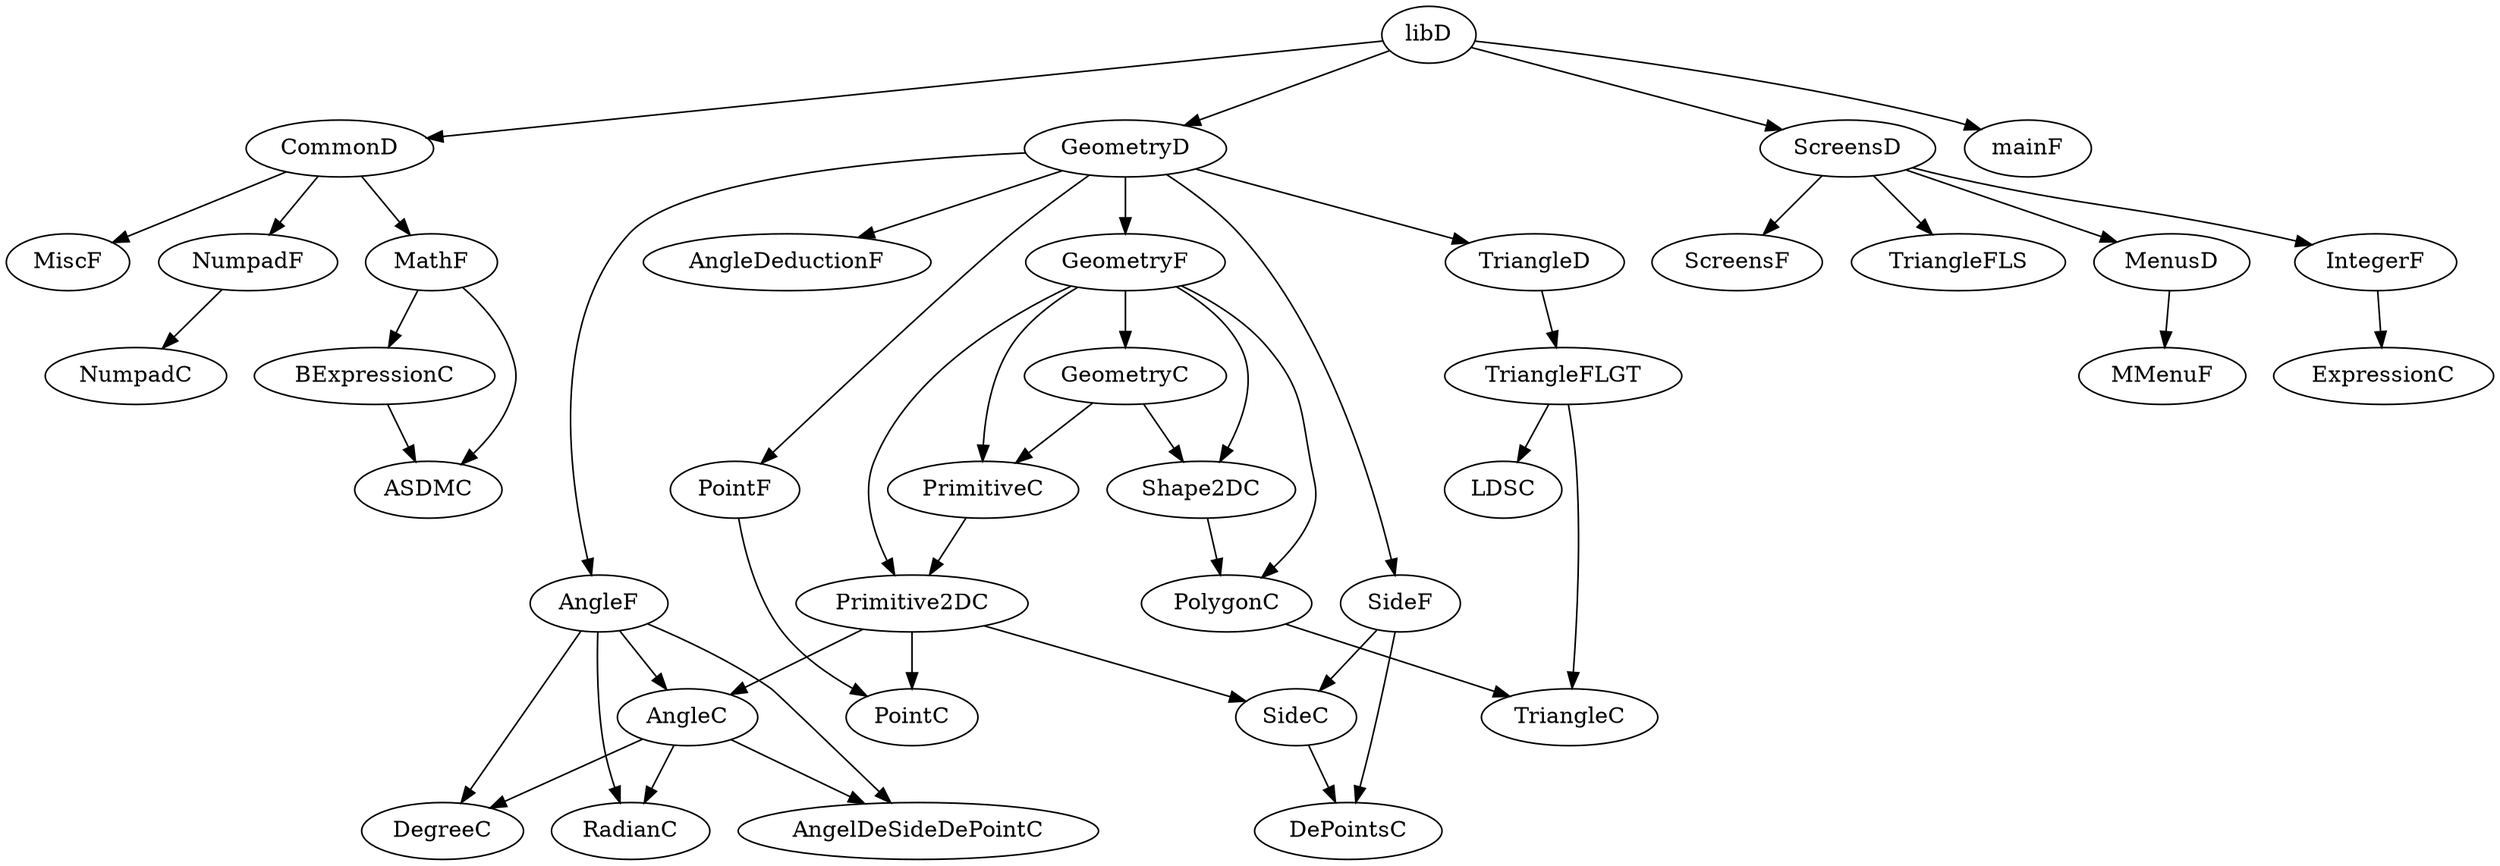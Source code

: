 digraph
{
	libD -> {CommonD, GeometryD, ScreensD, mainF};

	CommonD -> {MathF, MiscF, NumpadF};
	MathF -> {BExpressionC -> ASDMC};
	NumpadF -> NumpadC;

	GeometryD -> {TriangleD, AngleF, AngleDeductionF, GeometryF, PointF, SideF};
	AngleF -> {AngleC -> RadianC, DegreeC, AngelDeSideDePointC};
//	GeometryF -> {GeometryC -> {PrimitiveC -> Primitive2DC, Shape2DC -> PolygonC}}
	GeometryF -> {GeometryC, PrimitiveC, Primitive2DC, Shape2DC, PolygonC};
	GeometryC -> {PrimitiveC, Shape2DC};
	PrimitiveC -> Primitive2DC;
	Shape2DC -> PolygonC;

	PointF -> PointC;
	Primitive2DC -> {PointC, AngleC};
	Primitive2DC -> SideC -> DePointsC
	SideF -> {SideC, DePointsC};

	TriangleD -> TriangleFLGT -> {LDSC, TriangleC};
	PolygonC -> TriangleC

	ScreensD -> {IntegerF, ScreensF, TriangleFLS, MenusD}
	IntegerF -> ExpressionC;
	MenusD -> MMenuF;

}
